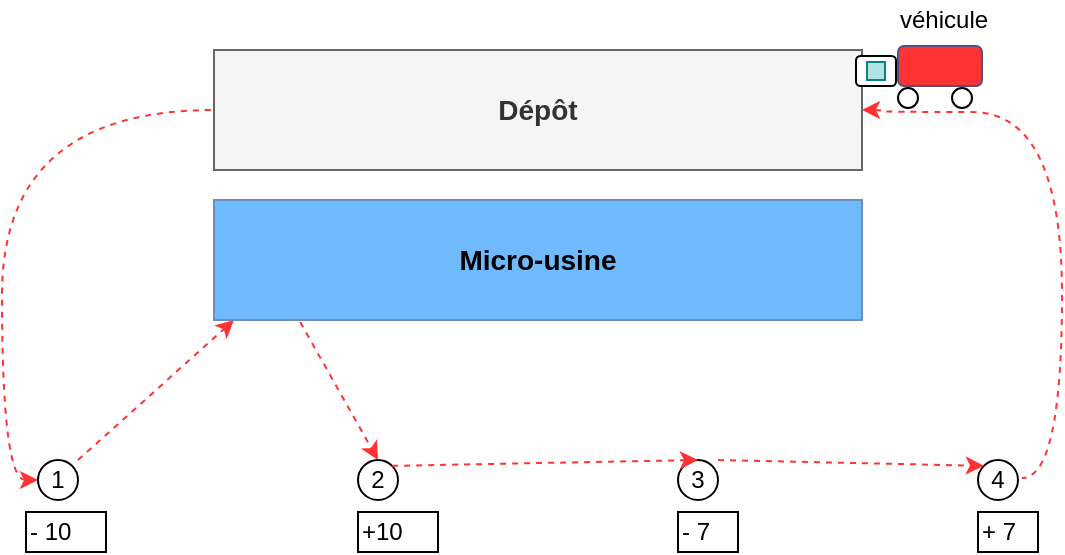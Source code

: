 <mxfile version="13.2.1" type="device"><diagram id="eL9tB2axgN1s_wUPny9K" name="Page-1"><mxGraphModel dx="1422" dy="727" grid="1" gridSize="10" guides="1" tooltips="1" connect="1" arrows="1" fold="1" page="1" pageScale="1" pageWidth="850" pageHeight="1100" math="0" shadow="0"><root><mxCell id="0"/><mxCell id="1" parent="0"/><mxCell id="sl9zSqQfE3yGLO4yDaLG-1" value="1" style="ellipse;whiteSpace=wrap;html=1;aspect=fixed;" parent="1" vertex="1"><mxGeometry x="48" y="270" width="20" height="20" as="geometry"/></mxCell><mxCell id="sl9zSqQfE3yGLO4yDaLG-2" value="0" style="whiteSpace=wrap;html=1;aspect=fixed;" parent="1" vertex="1"><mxGeometry x="136" y="90" width="30" height="30" as="geometry"/></mxCell><mxCell id="sl9zSqQfE3yGLO4yDaLG-3" value="2" style="ellipse;whiteSpace=wrap;html=1;aspect=fixed;" parent="1" vertex="1"><mxGeometry x="208" y="270" width="20" height="20" as="geometry"/></mxCell><mxCell id="sl9zSqQfE3yGLO4yDaLG-4" value="3" style="ellipse;whiteSpace=wrap;html=1;aspect=fixed;" parent="1" vertex="1"><mxGeometry x="368" y="270" width="20" height="20" as="geometry"/></mxCell><mxCell id="sl9zSqQfE3yGLO4yDaLG-5" value="4" style="ellipse;whiteSpace=wrap;html=1;aspect=fixed;" parent="1" vertex="1"><mxGeometry x="518" y="270" width="20" height="20" as="geometry"/></mxCell><mxCell id="sl9zSqQfE3yGLO4yDaLG-8" value="0" style="whiteSpace=wrap;html=1;aspect=fixed;" parent="1" vertex="1"><mxGeometry x="275" y="88" width="30" height="30" as="geometry"/></mxCell><mxCell id="sl9zSqQfE3yGLO4yDaLG-9" value="0" style="whiteSpace=wrap;html=1;aspect=fixed;" parent="1" vertex="1"><mxGeometry x="430" y="85" width="30" height="30" as="geometry"/></mxCell><mxCell id="sl9zSqQfE3yGLO4yDaLG-22" value="&lt;font style=&quot;font-size: 14px&quot;&gt;&lt;b&gt;Dépôt&lt;/b&gt;&lt;/font&gt;" style="rounded=0;whiteSpace=wrap;html=1;fillColor=#f5f5f5;strokeColor=#666666;fontColor=#333333;" parent="1" vertex="1"><mxGeometry x="136" y="65" width="324" height="60" as="geometry"/></mxCell><mxCell id="sl9zSqQfE3yGLO4yDaLG-25" value="" style="endArrow=classic;dashed=1;html=1;startArrow=none;startFill=0;endFill=1;strokeColor=#FF3333;entryX=0.031;entryY=1;entryDx=0;entryDy=0;entryPerimeter=0;" parent="1" target="O8QFrGUS1C9qyADiJHkF-4" edge="1"><mxGeometry width="50" height="50" relative="1" as="geometry"><mxPoint x="68" y="270" as="sourcePoint"/><mxPoint x="120" y="200" as="targetPoint"/></mxGeometry></mxCell><mxCell id="sl9zSqQfE3yGLO4yDaLG-26" value="" style="endArrow=classic;dashed=1;html=1;entryX=0.5;entryY=0;entryDx=0;entryDy=0;startArrow=none;startFill=0;strokeColor=#FF3333;endFill=1;exitX=0.133;exitY=1.017;exitDx=0;exitDy=0;exitPerimeter=0;" parent="1" source="O8QFrGUS1C9qyADiJHkF-4" target="sl9zSqQfE3yGLO4yDaLG-3" edge="1"><mxGeometry width="50" height="50" relative="1" as="geometry"><mxPoint x="180" y="210" as="sourcePoint"/><mxPoint x="98" y="310" as="targetPoint"/></mxGeometry></mxCell><mxCell id="sl9zSqQfE3yGLO4yDaLG-27" value="" style="endArrow=classic;dashed=1;html=1;strokeColor=#FF3333;entryX=0.5;entryY=0;entryDx=0;entryDy=0;exitX=1;exitY=0;exitDx=0;exitDy=0;startArrow=none;startFill=0;endFill=1;" parent="1" source="sl9zSqQfE3yGLO4yDaLG-3" target="sl9zSqQfE3yGLO4yDaLG-4" edge="1"><mxGeometry width="50" height="50" relative="1" as="geometry"><mxPoint x="348" y="190" as="sourcePoint"/><mxPoint x="98" y="310" as="targetPoint"/></mxGeometry></mxCell><mxCell id="sl9zSqQfE3yGLO4yDaLG-29" value="" style="endArrow=none;dashed=1;html=1;strokeColor=#FF3333;startArrow=classic;startFill=1;endFill=0;exitX=1;exitY=0.5;exitDx=0;exitDy=0;edgeStyle=orthogonalEdgeStyle;curved=1;" parent="1" source="sl9zSqQfE3yGLO4yDaLG-22" edge="1"><mxGeometry width="50" height="50" relative="1" as="geometry"><mxPoint x="460" y="101" as="sourcePoint"/><mxPoint x="540" y="279" as="targetPoint"/><Array as="points"><mxPoint x="470" y="95"/><mxPoint x="470" y="96"/><mxPoint x="560" y="96"/><mxPoint x="560" y="279"/></Array></mxGeometry></mxCell><mxCell id="sl9zSqQfE3yGLO4yDaLG-30" value="" style="endArrow=classic;dashed=1;html=1;strokeColor=#FF3333;entryX=0;entryY=0;entryDx=0;entryDy=0;endFill=1;" parent="1" target="sl9zSqQfE3yGLO4yDaLG-5" edge="1"><mxGeometry width="50" height="50" relative="1" as="geometry"><mxPoint x="388" y="270" as="sourcePoint"/><mxPoint x="98" y="380" as="targetPoint"/></mxGeometry></mxCell><mxCell id="YalXwMeA7dQnJEof7_vC-1" value="" style="endArrow=none;dashed=1;html=1;entryX=0;entryY=0.5;entryDx=0;entryDy=0;startArrow=classic;startFill=1;endFill=0;strokeColor=#FF3333;exitX=0;exitY=0.5;exitDx=0;exitDy=0;edgeStyle=orthogonalEdgeStyle;curved=1;" parent="1" source="sl9zSqQfE3yGLO4yDaLG-1" target="sl9zSqQfE3yGLO4yDaLG-22" edge="1"><mxGeometry width="50" height="50" relative="1" as="geometry"><mxPoint x="78" y="280" as="sourcePoint"/><mxPoint x="157.988" y="140" as="targetPoint"/><Array as="points"><mxPoint x="30" y="280"/><mxPoint x="30" y="95"/></Array></mxGeometry></mxCell><mxCell id="YalXwMeA7dQnJEof7_vC-5" value="- 10" style="text;html=1;resizable=0;points=[];autosize=1;align=left;verticalAlign=top;spacingTop=-4;fillColor=none;strokeColor=#000000;" parent="1" vertex="1"><mxGeometry x="42" y="296" width="40" height="20" as="geometry"/></mxCell><mxCell id="YalXwMeA7dQnJEof7_vC-7" value="+10" style="text;html=1;resizable=0;points=[];autosize=1;align=left;verticalAlign=top;spacingTop=-4;fillColor=none;strokeColor=#000000;" parent="1" vertex="1"><mxGeometry x="208" y="296" width="40" height="20" as="geometry"/></mxCell><mxCell id="YalXwMeA7dQnJEof7_vC-10" value="- 7" style="text;html=1;resizable=0;points=[];autosize=1;align=left;verticalAlign=top;spacingTop=-4;strokeColor=#000000;" parent="1" vertex="1"><mxGeometry x="368" y="296" width="30" height="20" as="geometry"/></mxCell><mxCell id="YalXwMeA7dQnJEof7_vC-11" value="+ 7" style="text;html=1;resizable=0;points=[];autosize=1;align=left;verticalAlign=top;spacingTop=-4;strokeColor=#000000;" parent="1" vertex="1"><mxGeometry x="518" y="296" width="30" height="20" as="geometry"/></mxCell><mxCell id="YalXwMeA7dQnJEof7_vC-12" value="" style="rounded=1;whiteSpace=wrap;html=1;rotation=-90;fillColor=#FF3333;strokeColor=#56517e;" parent="1" vertex="1"><mxGeometry x="489" y="52" width="20" height="42" as="geometry"/></mxCell><mxCell id="YalXwMeA7dQnJEof7_vC-13" value="" style="ellipse;whiteSpace=wrap;html=1;" parent="1" vertex="1"><mxGeometry x="478" y="84" width="10" height="10" as="geometry"/></mxCell><mxCell id="YalXwMeA7dQnJEof7_vC-14" value="" style="ellipse;whiteSpace=wrap;html=1;" parent="1" vertex="1"><mxGeometry x="505" y="84" width="10" height="10" as="geometry"/></mxCell><mxCell id="YalXwMeA7dQnJEof7_vC-16" value="" style="rounded=1;whiteSpace=wrap;html=1;strokeColor=#000000;direction=south;" parent="1" vertex="1"><mxGeometry x="457" y="68" width="20" height="15" as="geometry"/></mxCell><mxCell id="YalXwMeA7dQnJEof7_vC-17" value="" style="whiteSpace=wrap;html=1;aspect=fixed;strokeColor=#0e8088;fillColor=#b0e3e6;" parent="1" vertex="1"><mxGeometry x="462.5" y="71" width="9" height="9" as="geometry"/></mxCell><mxCell id="YalXwMeA7dQnJEof7_vC-18" value="véhicule" style="text;html=1;resizable=0;points=[];autosize=1;align=left;verticalAlign=top;spacingTop=-4;" parent="1" vertex="1"><mxGeometry x="477" y="40" width="60" height="20" as="geometry"/></mxCell><mxCell id="O8QFrGUS1C9qyADiJHkF-4" value="&lt;font style=&quot;font-size: 14px&quot;&gt;&lt;b&gt;Micro-usine&lt;/b&gt;&lt;/font&gt;" style="rounded=0;whiteSpace=wrap;html=1;fillColor=#6FBAFC;strokeColor=#6c8ebf;" parent="1" vertex="1"><mxGeometry x="136" y="140" width="324" height="60" as="geometry"/></mxCell></root></mxGraphModel></diagram></mxfile>